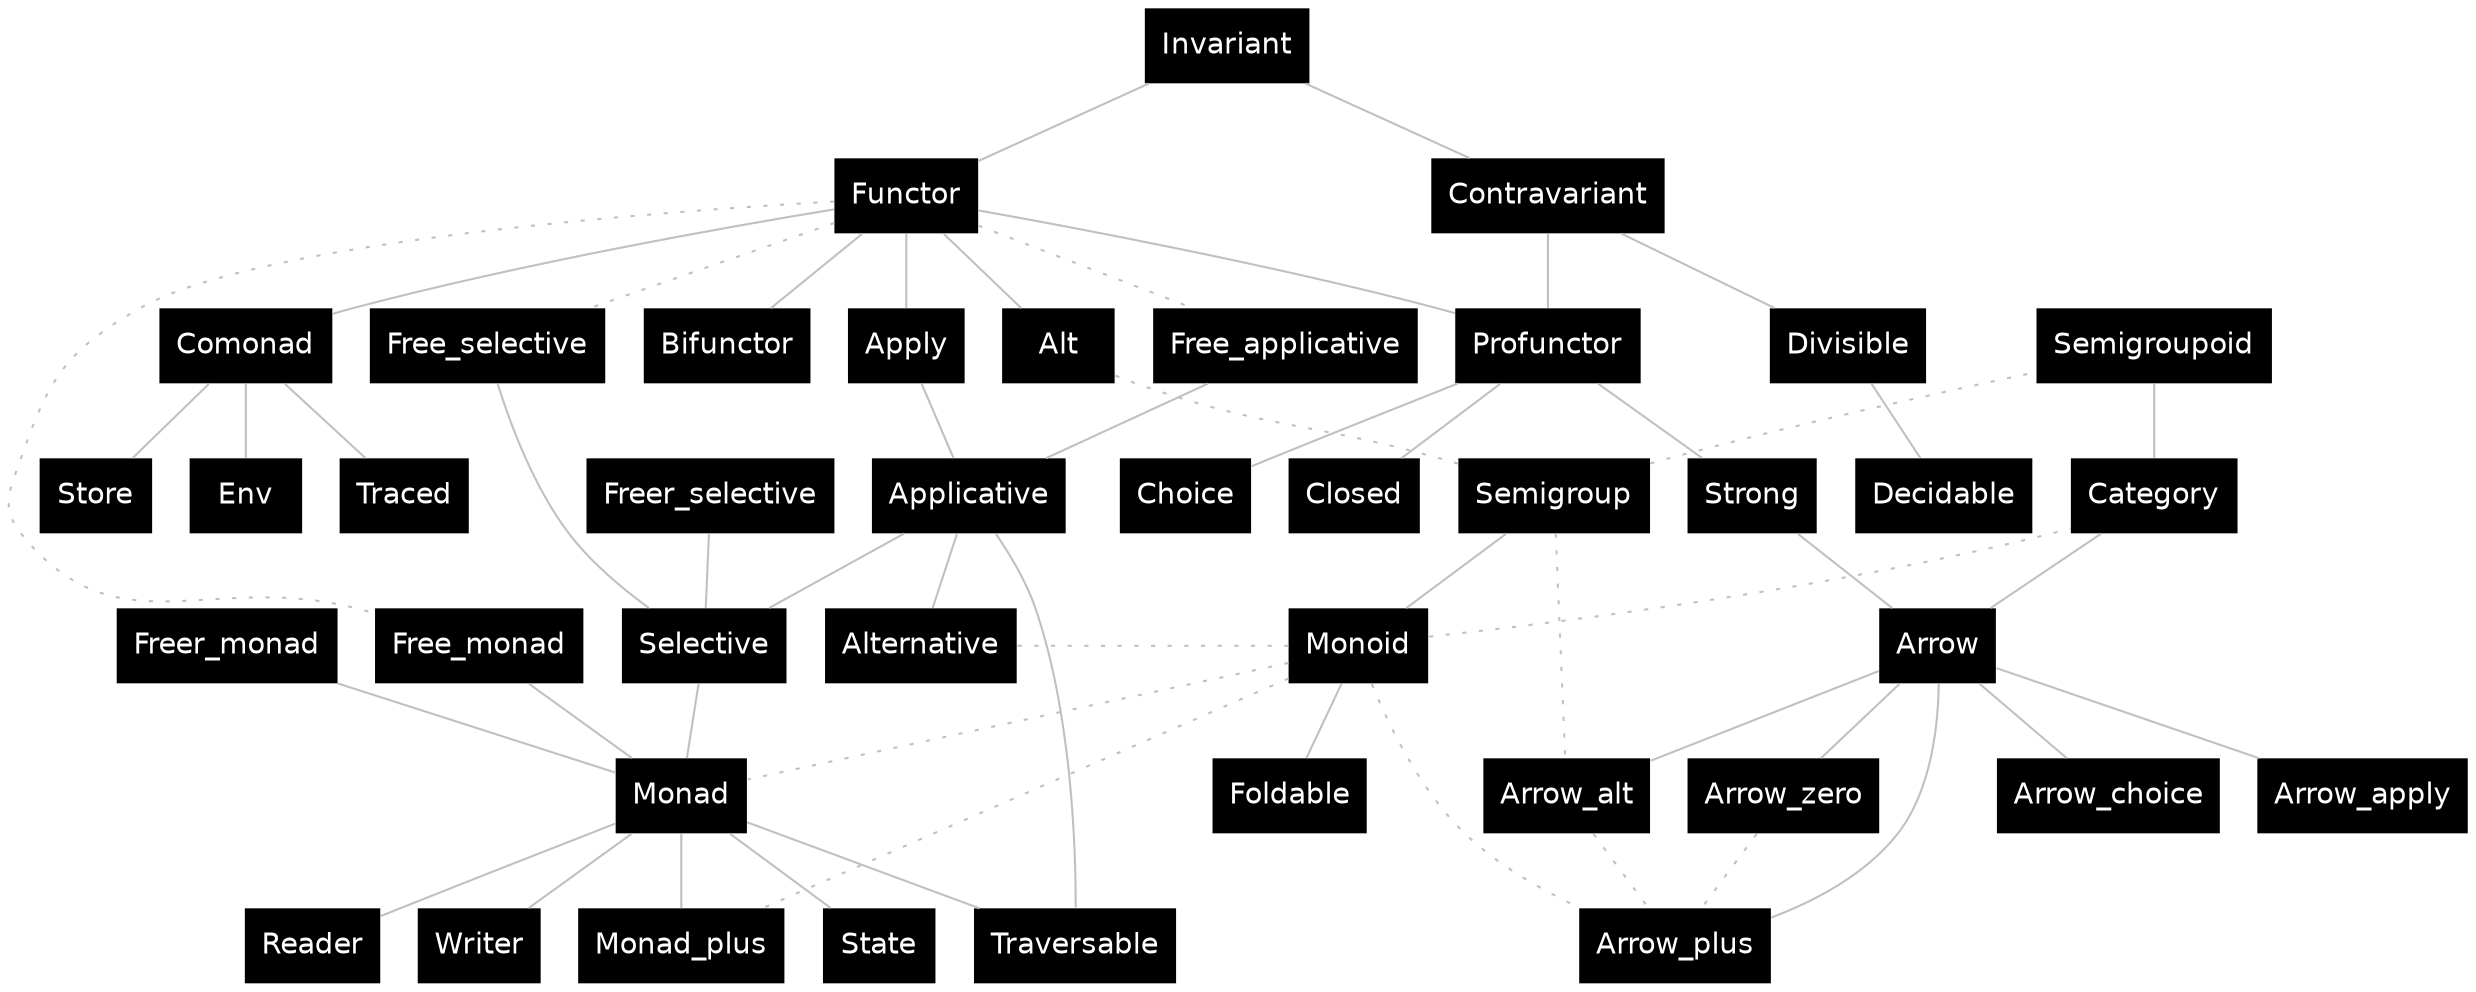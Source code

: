 graph {
        node [shape=plaintext; fontname = "Helvetica"; style=filled; fillcolor=black; fontcolor=white];
        edge [color = gray];

        Invariant;
        Invariant -- Functor;
        Invariant -- Contravariant;
        Contravariant;
        Divisible;
        Decidable;
        Functor -- Apply -- Applicative -- Selective --  Monad;
        Applicative -- Alternative;
        Monad -- Monad_plus;
        Functor -- Alt;
        Functor -- Comonad;
        
        Semigroup -- Monoid;
        Monoid -- Alternative [style=dotted; arrowhead=none; constraint=false];
        Monoid -- Monad_plus [style=dotted; arrowhead=none; constraint=false];
        Semigroup -- Alt [style=dotted; arrowhead=none; constraint=false];
        Monoid -- Monad [style=dotted; arrowhead=none];
        Monoid -- Foldable;

        Functor -- Free_selective [style=dotted; arrowhead=none];
        Functor -- Free_applicative [style=dotted; arrowhead=none];
        Functor -- Free_monad [style=dotted; arrowhead=none];
        
        Free_selective -- Selective;
        Freer_selective -- Selective;
        Free_applicative -- Applicative;
        Free_monad -- Monad;
        Freer_monad -- Monad;

        Profunctor;
        Bifunctor;

        Contravariant -- Divisible -- Decidable;
        Contravariant -- Profunctor;
        Functor -- Profunctor;
        Functor -- Bifunctor;

        Monad --State;
        Monad -- Reader;
        Monad -- Writer;

        Comonad -- Store;
        Comonad -- Env;
        Comonad -- Traced;

        Applicative -- Traversable;
        Monad -- Traversable;

        Semigroup -- Semigroupoid [style=dotted; arrowhead=none; constraint=false];
        Monoid -- Category [style=dotted; arrowhead=none; constraint=false];
        Semigroupoid -- Category
        Category -- Arrow;
        Profunctor -- Strong;
        Profunctor -- Choice;
        Profunctor -- Closed;
        Strong -- Arrow;
        Arrow -- Arrow_zero;
        Arrow -- Arrow_alt;
        Arrow -- Arrow_plus;
        Arrow -- Arrow_choice;
        Arrow -- Arrow_apply;
        Arrow_zero -- Arrow_plus [style=dotted; arrowhead=none];
        Arrow_alt -- Arrow_plus [style=dotted; arrowhead=none];
        Monoid -- Arrow_plus [style=dotted; arrowhead=none];
        Semigroup -- Arrow_alt [style=dotted; arrowhead=none];
}

